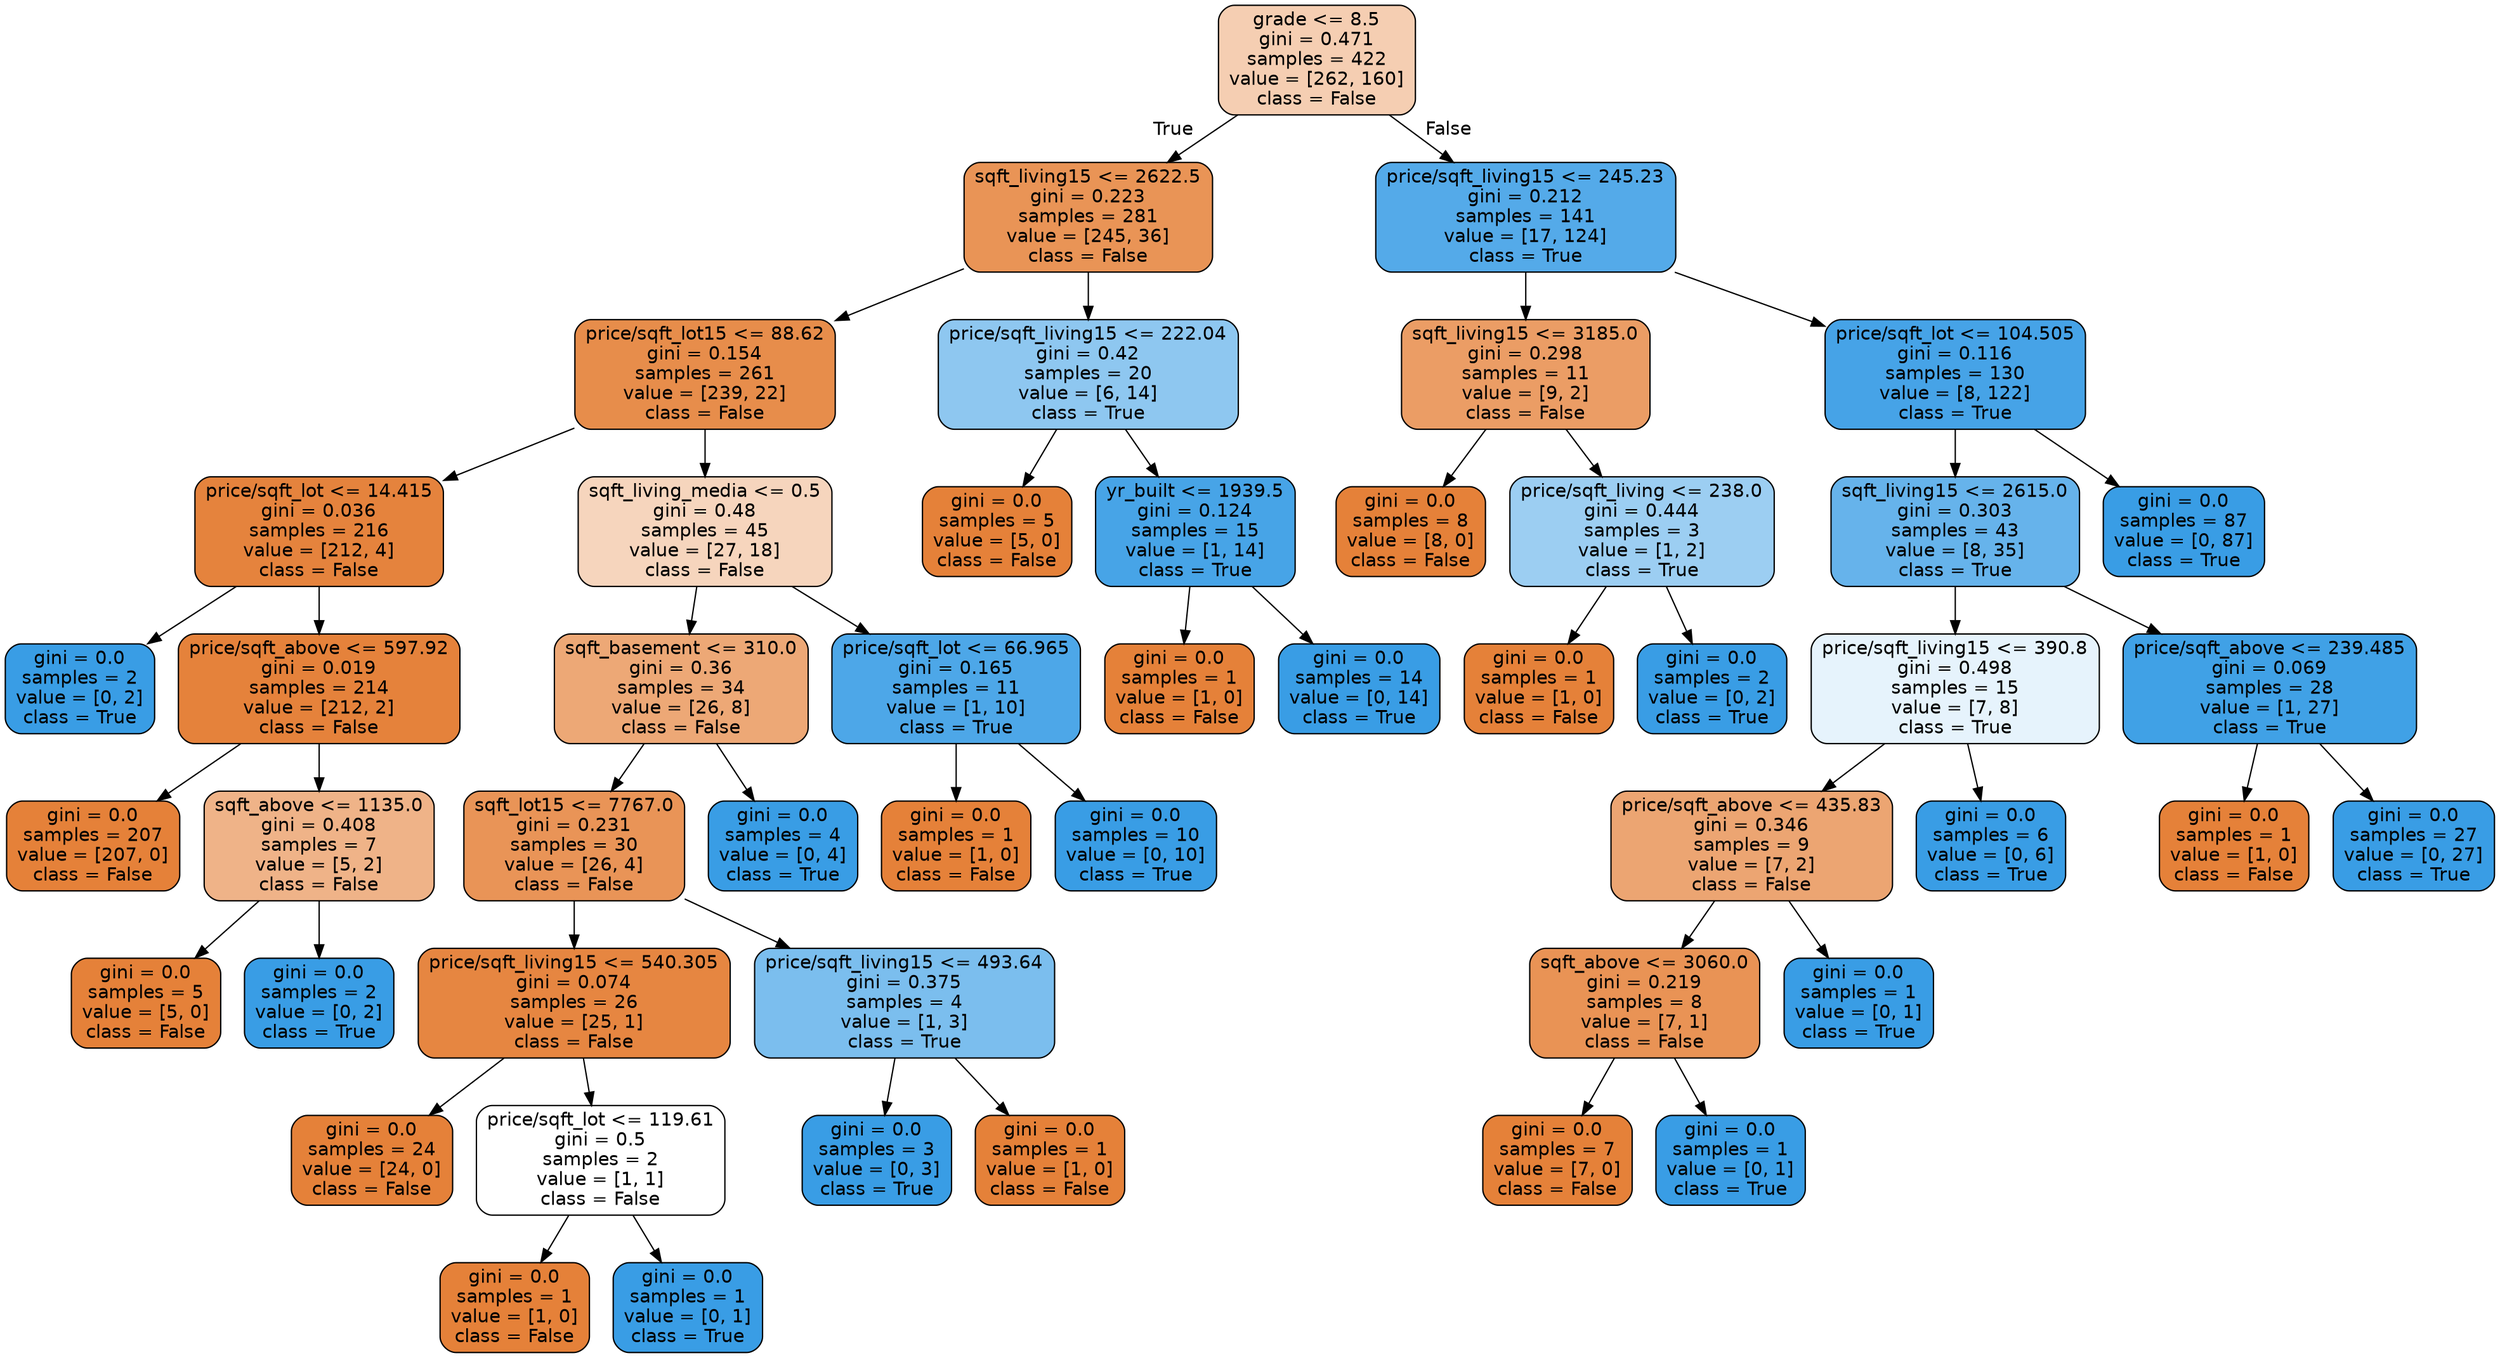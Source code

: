 digraph Tree {
node [shape=box, style="filled, rounded", color="black", fontname=helvetica] ;
edge [fontname=helvetica] ;
0 [label="grade <= 8.5\ngini = 0.471\nsamples = 422\nvalue = [262, 160]\nclass = False", fillcolor="#f5ceb2"] ;
1 [label="sqft_living15 <= 2622.5\ngini = 0.223\nsamples = 281\nvalue = [245, 36]\nclass = False", fillcolor="#e99456"] ;
0 -> 1 [labeldistance=2.5, labelangle=45, headlabel="True"] ;
2 [label="price/sqft_lot15 <= 88.62\ngini = 0.154\nsamples = 261\nvalue = [239, 22]\nclass = False", fillcolor="#e78d4b"] ;
1 -> 2 ;
3 [label="price/sqft_lot <= 14.415\ngini = 0.036\nsamples = 216\nvalue = [212, 4]\nclass = False", fillcolor="#e5833d"] ;
2 -> 3 ;
4 [label="gini = 0.0\nsamples = 2\nvalue = [0, 2]\nclass = True", fillcolor="#399de5"] ;
3 -> 4 ;
5 [label="price/sqft_above <= 597.92\ngini = 0.019\nsamples = 214\nvalue = [212, 2]\nclass = False", fillcolor="#e5823b"] ;
3 -> 5 ;
6 [label="gini = 0.0\nsamples = 207\nvalue = [207, 0]\nclass = False", fillcolor="#e58139"] ;
5 -> 6 ;
7 [label="sqft_above <= 1135.0\ngini = 0.408\nsamples = 7\nvalue = [5, 2]\nclass = False", fillcolor="#efb388"] ;
5 -> 7 ;
8 [label="gini = 0.0\nsamples = 5\nvalue = [5, 0]\nclass = False", fillcolor="#e58139"] ;
7 -> 8 ;
9 [label="gini = 0.0\nsamples = 2\nvalue = [0, 2]\nclass = True", fillcolor="#399de5"] ;
7 -> 9 ;
10 [label="sqft_living_media <= 0.5\ngini = 0.48\nsamples = 45\nvalue = [27, 18]\nclass = False", fillcolor="#f6d5bd"] ;
2 -> 10 ;
11 [label="sqft_basement <= 310.0\ngini = 0.36\nsamples = 34\nvalue = [26, 8]\nclass = False", fillcolor="#eda876"] ;
10 -> 11 ;
12 [label="sqft_lot15 <= 7767.0\ngini = 0.231\nsamples = 30\nvalue = [26, 4]\nclass = False", fillcolor="#e99457"] ;
11 -> 12 ;
13 [label="price/sqft_living15 <= 540.305\ngini = 0.074\nsamples = 26\nvalue = [25, 1]\nclass = False", fillcolor="#e68641"] ;
12 -> 13 ;
14 [label="gini = 0.0\nsamples = 24\nvalue = [24, 0]\nclass = False", fillcolor="#e58139"] ;
13 -> 14 ;
15 [label="price/sqft_lot <= 119.61\ngini = 0.5\nsamples = 2\nvalue = [1, 1]\nclass = False", fillcolor="#ffffff"] ;
13 -> 15 ;
16 [label="gini = 0.0\nsamples = 1\nvalue = [1, 0]\nclass = False", fillcolor="#e58139"] ;
15 -> 16 ;
17 [label="gini = 0.0\nsamples = 1\nvalue = [0, 1]\nclass = True", fillcolor="#399de5"] ;
15 -> 17 ;
18 [label="price/sqft_living15 <= 493.64\ngini = 0.375\nsamples = 4\nvalue = [1, 3]\nclass = True", fillcolor="#7bbeee"] ;
12 -> 18 ;
19 [label="gini = 0.0\nsamples = 3\nvalue = [0, 3]\nclass = True", fillcolor="#399de5"] ;
18 -> 19 ;
20 [label="gini = 0.0\nsamples = 1\nvalue = [1, 0]\nclass = False", fillcolor="#e58139"] ;
18 -> 20 ;
21 [label="gini = 0.0\nsamples = 4\nvalue = [0, 4]\nclass = True", fillcolor="#399de5"] ;
11 -> 21 ;
22 [label="price/sqft_lot <= 66.965\ngini = 0.165\nsamples = 11\nvalue = [1, 10]\nclass = True", fillcolor="#4da7e8"] ;
10 -> 22 ;
23 [label="gini = 0.0\nsamples = 1\nvalue = [1, 0]\nclass = False", fillcolor="#e58139"] ;
22 -> 23 ;
24 [label="gini = 0.0\nsamples = 10\nvalue = [0, 10]\nclass = True", fillcolor="#399de5"] ;
22 -> 24 ;
25 [label="price/sqft_living15 <= 222.04\ngini = 0.42\nsamples = 20\nvalue = [6, 14]\nclass = True", fillcolor="#8ec7f0"] ;
1 -> 25 ;
26 [label="gini = 0.0\nsamples = 5\nvalue = [5, 0]\nclass = False", fillcolor="#e58139"] ;
25 -> 26 ;
27 [label="yr_built <= 1939.5\ngini = 0.124\nsamples = 15\nvalue = [1, 14]\nclass = True", fillcolor="#47a4e7"] ;
25 -> 27 ;
28 [label="gini = 0.0\nsamples = 1\nvalue = [1, 0]\nclass = False", fillcolor="#e58139"] ;
27 -> 28 ;
29 [label="gini = 0.0\nsamples = 14\nvalue = [0, 14]\nclass = True", fillcolor="#399de5"] ;
27 -> 29 ;
30 [label="price/sqft_living15 <= 245.23\ngini = 0.212\nsamples = 141\nvalue = [17, 124]\nclass = True", fillcolor="#54aae9"] ;
0 -> 30 [labeldistance=2.5, labelangle=-45, headlabel="False"] ;
31 [label="sqft_living15 <= 3185.0\ngini = 0.298\nsamples = 11\nvalue = [9, 2]\nclass = False", fillcolor="#eb9d65"] ;
30 -> 31 ;
32 [label="gini = 0.0\nsamples = 8\nvalue = [8, 0]\nclass = False", fillcolor="#e58139"] ;
31 -> 32 ;
33 [label="price/sqft_living <= 238.0\ngini = 0.444\nsamples = 3\nvalue = [1, 2]\nclass = True", fillcolor="#9ccef2"] ;
31 -> 33 ;
34 [label="gini = 0.0\nsamples = 1\nvalue = [1, 0]\nclass = False", fillcolor="#e58139"] ;
33 -> 34 ;
35 [label="gini = 0.0\nsamples = 2\nvalue = [0, 2]\nclass = True", fillcolor="#399de5"] ;
33 -> 35 ;
36 [label="price/sqft_lot <= 104.505\ngini = 0.116\nsamples = 130\nvalue = [8, 122]\nclass = True", fillcolor="#46a3e7"] ;
30 -> 36 ;
37 [label="sqft_living15 <= 2615.0\ngini = 0.303\nsamples = 43\nvalue = [8, 35]\nclass = True", fillcolor="#66b3eb"] ;
36 -> 37 ;
38 [label="price/sqft_living15 <= 390.8\ngini = 0.498\nsamples = 15\nvalue = [7, 8]\nclass = True", fillcolor="#e6f3fc"] ;
37 -> 38 ;
39 [label="price/sqft_above <= 435.83\ngini = 0.346\nsamples = 9\nvalue = [7, 2]\nclass = False", fillcolor="#eca572"] ;
38 -> 39 ;
40 [label="sqft_above <= 3060.0\ngini = 0.219\nsamples = 8\nvalue = [7, 1]\nclass = False", fillcolor="#e99355"] ;
39 -> 40 ;
41 [label="gini = 0.0\nsamples = 7\nvalue = [7, 0]\nclass = False", fillcolor="#e58139"] ;
40 -> 41 ;
42 [label="gini = 0.0\nsamples = 1\nvalue = [0, 1]\nclass = True", fillcolor="#399de5"] ;
40 -> 42 ;
43 [label="gini = 0.0\nsamples = 1\nvalue = [0, 1]\nclass = True", fillcolor="#399de5"] ;
39 -> 43 ;
44 [label="gini = 0.0\nsamples = 6\nvalue = [0, 6]\nclass = True", fillcolor="#399de5"] ;
38 -> 44 ;
45 [label="price/sqft_above <= 239.485\ngini = 0.069\nsamples = 28\nvalue = [1, 27]\nclass = True", fillcolor="#40a1e6"] ;
37 -> 45 ;
46 [label="gini = 0.0\nsamples = 1\nvalue = [1, 0]\nclass = False", fillcolor="#e58139"] ;
45 -> 46 ;
47 [label="gini = 0.0\nsamples = 27\nvalue = [0, 27]\nclass = True", fillcolor="#399de5"] ;
45 -> 47 ;
48 [label="gini = 0.0\nsamples = 87\nvalue = [0, 87]\nclass = True", fillcolor="#399de5"] ;
36 -> 48 ;
}